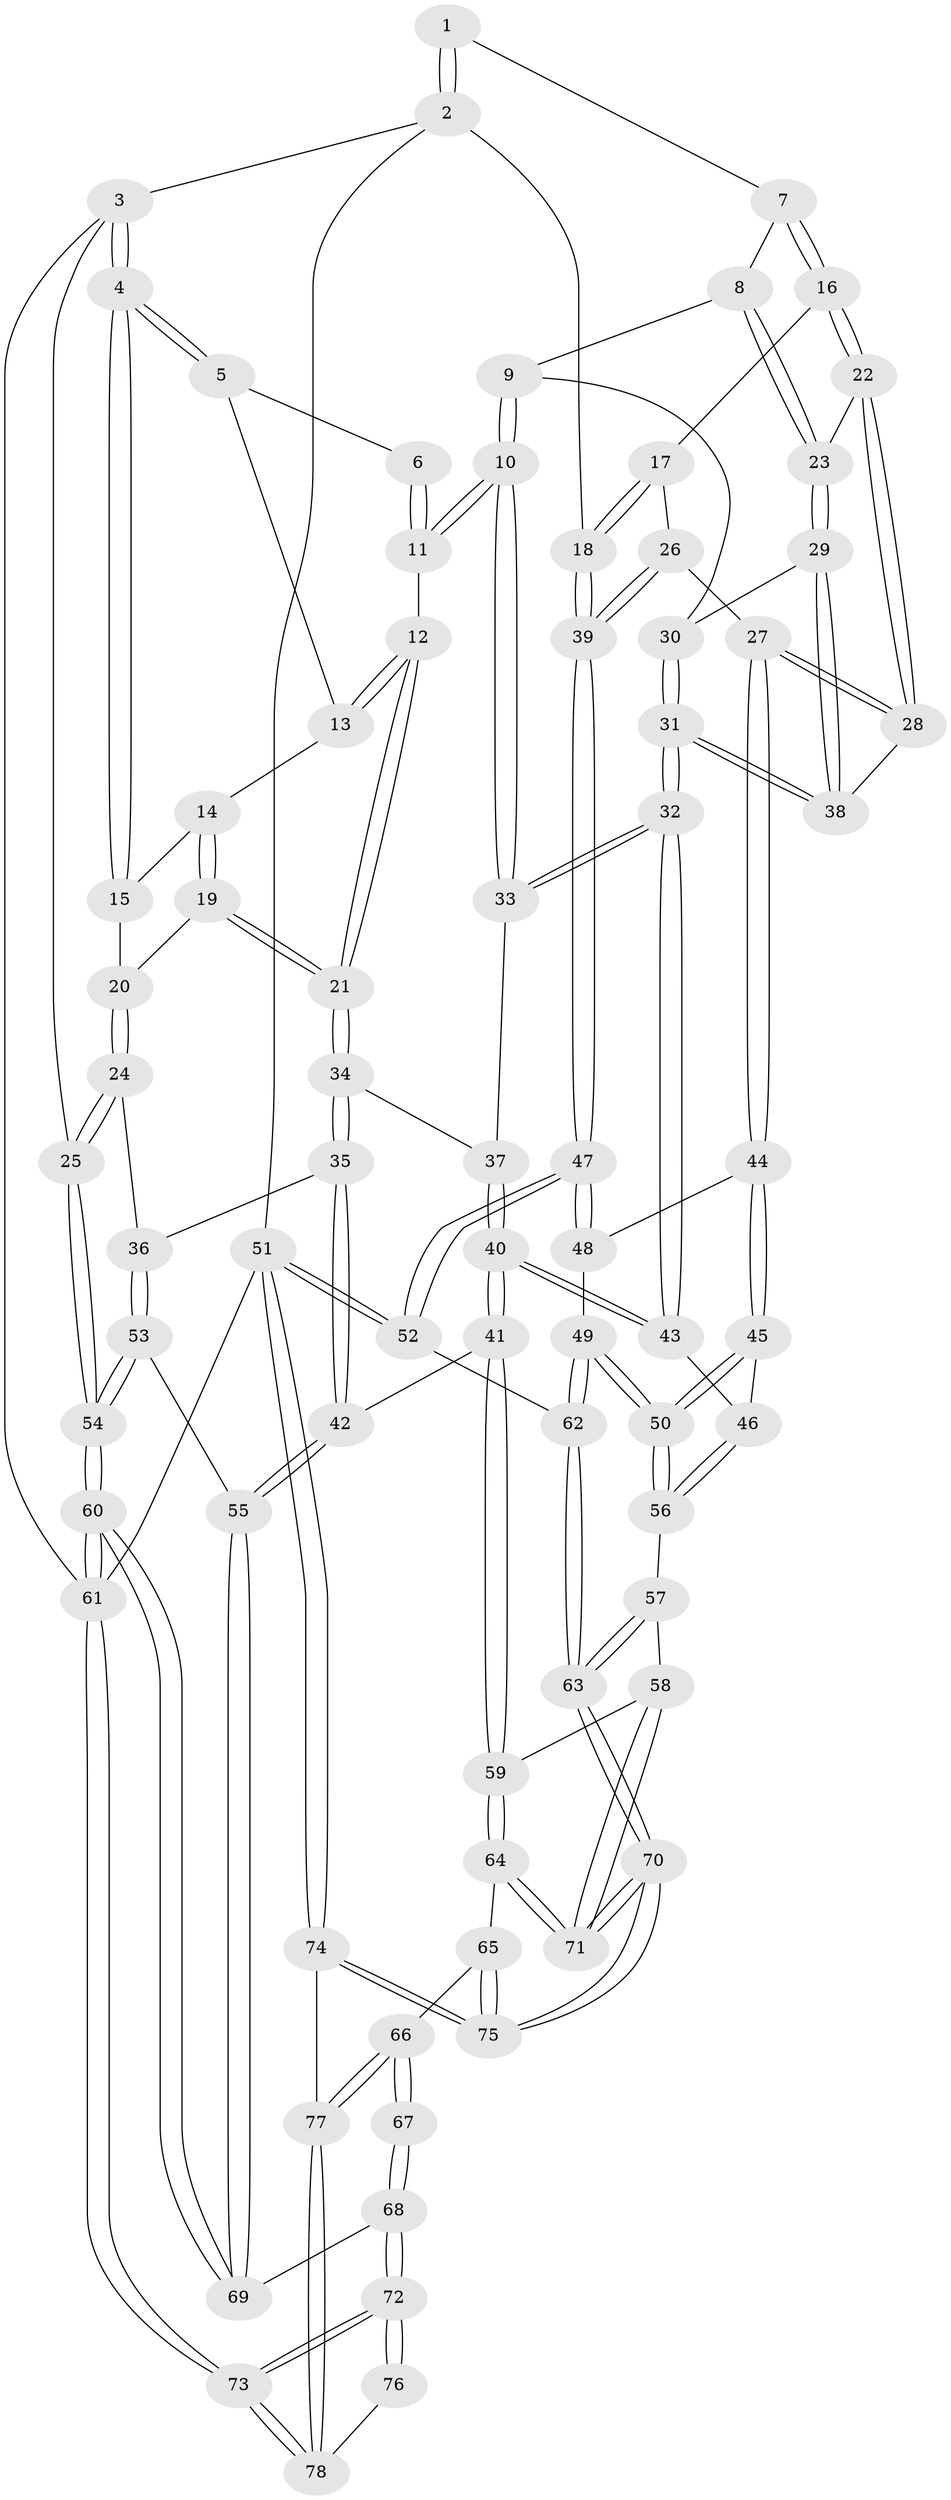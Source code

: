 // coarse degree distribution, {1: 0.043478260869565216, 3: 0.2608695652173913, 5: 0.21739130434782608, 2: 0.043478260869565216, 4: 0.2608695652173913, 6: 0.13043478260869565, 10: 0.043478260869565216}
// Generated by graph-tools (version 1.1) at 2025/05/03/04/25 22:05:04]
// undirected, 78 vertices, 192 edges
graph export_dot {
graph [start="1"]
  node [color=gray90,style=filled];
  1 [pos="+0.6393871548217293+0"];
  2 [pos="+1+0"];
  3 [pos="+0+0"];
  4 [pos="+0+0"];
  5 [pos="+0.3137919093387478+0"];
  6 [pos="+0.5863820202296911+0"];
  7 [pos="+0.6574266268997989+0.04675862848636188"];
  8 [pos="+0.6233757221081188+0.09546993937574626"];
  9 [pos="+0.5356115269518119+0.17378447928257543"];
  10 [pos="+0.4635700752918716+0.19489654250939978"];
  11 [pos="+0.44526723874976354+0.17819443872387214"];
  12 [pos="+0.4036146399169082+0.15080131283781928"];
  13 [pos="+0.32015634026291945+0"];
  14 [pos="+0.20728654390206971+0.1250709542139498"];
  15 [pos="+0.06093272934163155+0.07491740119543885"];
  16 [pos="+0.8106578575647582+0.16164281437190392"];
  17 [pos="+0.8445132926156818+0.15642035746371116"];
  18 [pos="+1+0"];
  19 [pos="+0.22103208409329297+0.21119127623002776"];
  20 [pos="+0.09392361434516772+0.206612854650012"];
  21 [pos="+0.23581123913092922+0.2283615120248356"];
  22 [pos="+0.7782835902797595+0.21526877772903566"];
  23 [pos="+0.6904293354642469+0.2516651908807971"];
  24 [pos="+0.0047903556728057465+0.3364241831239259"];
  25 [pos="+0+0.3354528527518682"];
  26 [pos="+0.9463809657979119+0.29228576471542855"];
  27 [pos="+0.866246376551048+0.38044351964885176"];
  28 [pos="+0.7953498403110956+0.33268735062520566"];
  29 [pos="+0.6669667427372551+0.27776550238457004"];
  30 [pos="+0.5439360919726596+0.18188952869355304"];
  31 [pos="+0.6365343382463152+0.3908085880752114"];
  32 [pos="+0.635673226907887+0.39221586941400144"];
  33 [pos="+0.45596255902551797+0.2644831869089177"];
  34 [pos="+0.23748379529677469+0.30345564937783737"];
  35 [pos="+0.16184492423393945+0.401238147736554"];
  36 [pos="+0.14525716458479596+0.40311717042524337"];
  37 [pos="+0.4046833653137344+0.3407627578727925"];
  38 [pos="+0.6522192944102351+0.3697234275356036"];
  39 [pos="+1+0.28302235071542087"];
  40 [pos="+0.41544365845939996+0.46462468508703986"];
  41 [pos="+0.3874663295518948+0.5072207162976872"];
  42 [pos="+0.2614894449377704+0.4884663219653368"];
  43 [pos="+0.6310729506609741+0.4417656142356321"];
  44 [pos="+0.86623749033255+0.38304754093374466"];
  45 [pos="+0.7687286030488503+0.46843025727355747"];
  46 [pos="+0.6379883118013109+0.4533404409109136"];
  47 [pos="+1+0.590374227073434"];
  48 [pos="+0.8933155940273161+0.4227220690853143"];
  49 [pos="+0.8490730931382288+0.5977284543836564"];
  50 [pos="+0.8238593718251563+0.5649258747084451"];
  51 [pos="+1+1"];
  52 [pos="+1+0.6079343941117925"];
  53 [pos="+0.09021751788451823+0.5376713093372166"];
  54 [pos="+0+0.6495248547459634"];
  55 [pos="+0.17853926614979368+0.6623111575135345"];
  56 [pos="+0.6370065364042775+0.5283415850309194"];
  57 [pos="+0.636190663259819+0.5353753397807417"];
  58 [pos="+0.5592683162798684+0.6221820302944004"];
  59 [pos="+0.4208746578762029+0.6467201748586218"];
  60 [pos="+0+0.744135562665765"];
  61 [pos="+0+1"];
  62 [pos="+0.8787723682262685+0.6838906615179062"];
  63 [pos="+0.8184122022087015+0.7390892971043841"];
  64 [pos="+0.4087819927255002+0.6757445767846678"];
  65 [pos="+0.3480464952862488+0.7581887855764304"];
  66 [pos="+0.30388951928182567+0.7801246018811375"];
  67 [pos="+0.2585966167214823+0.7689034016666733"];
  68 [pos="+0.19818062147547016+0.7348172185511919"];
  69 [pos="+0.18428268825909785+0.7239019813121479"];
  70 [pos="+0.7510298232374268+0.8608121447991633"];
  71 [pos="+0.7460783117172397+0.8563033945107463"];
  72 [pos="+0+1"];
  73 [pos="+0+1"];
  74 [pos="+0.7431685586927782+1"];
  75 [pos="+0.7333579116294796+1"];
  76 [pos="+0.19652649041576875+0.8486595231682457"];
  77 [pos="+0.3266459756346833+1"];
  78 [pos="+0.12416322003536256+1"];
  1 -- 2;
  1 -- 2;
  1 -- 7;
  2 -- 3;
  2 -- 18;
  2 -- 51;
  3 -- 4;
  3 -- 4;
  3 -- 25;
  3 -- 61;
  4 -- 5;
  4 -- 5;
  4 -- 15;
  4 -- 15;
  5 -- 6;
  5 -- 13;
  6 -- 11;
  6 -- 11;
  7 -- 8;
  7 -- 16;
  7 -- 16;
  8 -- 9;
  8 -- 23;
  8 -- 23;
  9 -- 10;
  9 -- 10;
  9 -- 30;
  10 -- 11;
  10 -- 11;
  10 -- 33;
  10 -- 33;
  11 -- 12;
  12 -- 13;
  12 -- 13;
  12 -- 21;
  12 -- 21;
  13 -- 14;
  14 -- 15;
  14 -- 19;
  14 -- 19;
  15 -- 20;
  16 -- 17;
  16 -- 22;
  16 -- 22;
  17 -- 18;
  17 -- 18;
  17 -- 26;
  18 -- 39;
  18 -- 39;
  19 -- 20;
  19 -- 21;
  19 -- 21;
  20 -- 24;
  20 -- 24;
  21 -- 34;
  21 -- 34;
  22 -- 23;
  22 -- 28;
  22 -- 28;
  23 -- 29;
  23 -- 29;
  24 -- 25;
  24 -- 25;
  24 -- 36;
  25 -- 54;
  25 -- 54;
  26 -- 27;
  26 -- 39;
  26 -- 39;
  27 -- 28;
  27 -- 28;
  27 -- 44;
  27 -- 44;
  28 -- 38;
  29 -- 30;
  29 -- 38;
  29 -- 38;
  30 -- 31;
  30 -- 31;
  31 -- 32;
  31 -- 32;
  31 -- 38;
  31 -- 38;
  32 -- 33;
  32 -- 33;
  32 -- 43;
  32 -- 43;
  33 -- 37;
  34 -- 35;
  34 -- 35;
  34 -- 37;
  35 -- 36;
  35 -- 42;
  35 -- 42;
  36 -- 53;
  36 -- 53;
  37 -- 40;
  37 -- 40;
  39 -- 47;
  39 -- 47;
  40 -- 41;
  40 -- 41;
  40 -- 43;
  40 -- 43;
  41 -- 42;
  41 -- 59;
  41 -- 59;
  42 -- 55;
  42 -- 55;
  43 -- 46;
  44 -- 45;
  44 -- 45;
  44 -- 48;
  45 -- 46;
  45 -- 50;
  45 -- 50;
  46 -- 56;
  46 -- 56;
  47 -- 48;
  47 -- 48;
  47 -- 52;
  47 -- 52;
  48 -- 49;
  49 -- 50;
  49 -- 50;
  49 -- 62;
  49 -- 62;
  50 -- 56;
  50 -- 56;
  51 -- 52;
  51 -- 52;
  51 -- 74;
  51 -- 74;
  51 -- 61;
  52 -- 62;
  53 -- 54;
  53 -- 54;
  53 -- 55;
  54 -- 60;
  54 -- 60;
  55 -- 69;
  55 -- 69;
  56 -- 57;
  57 -- 58;
  57 -- 63;
  57 -- 63;
  58 -- 59;
  58 -- 71;
  58 -- 71;
  59 -- 64;
  59 -- 64;
  60 -- 61;
  60 -- 61;
  60 -- 69;
  60 -- 69;
  61 -- 73;
  61 -- 73;
  62 -- 63;
  62 -- 63;
  63 -- 70;
  63 -- 70;
  64 -- 65;
  64 -- 71;
  64 -- 71;
  65 -- 66;
  65 -- 75;
  65 -- 75;
  66 -- 67;
  66 -- 67;
  66 -- 77;
  66 -- 77;
  67 -- 68;
  67 -- 68;
  68 -- 69;
  68 -- 72;
  68 -- 72;
  70 -- 71;
  70 -- 71;
  70 -- 75;
  70 -- 75;
  72 -- 73;
  72 -- 73;
  72 -- 76;
  72 -- 76;
  73 -- 78;
  73 -- 78;
  74 -- 75;
  74 -- 75;
  74 -- 77;
  76 -- 78;
  77 -- 78;
  77 -- 78;
}
